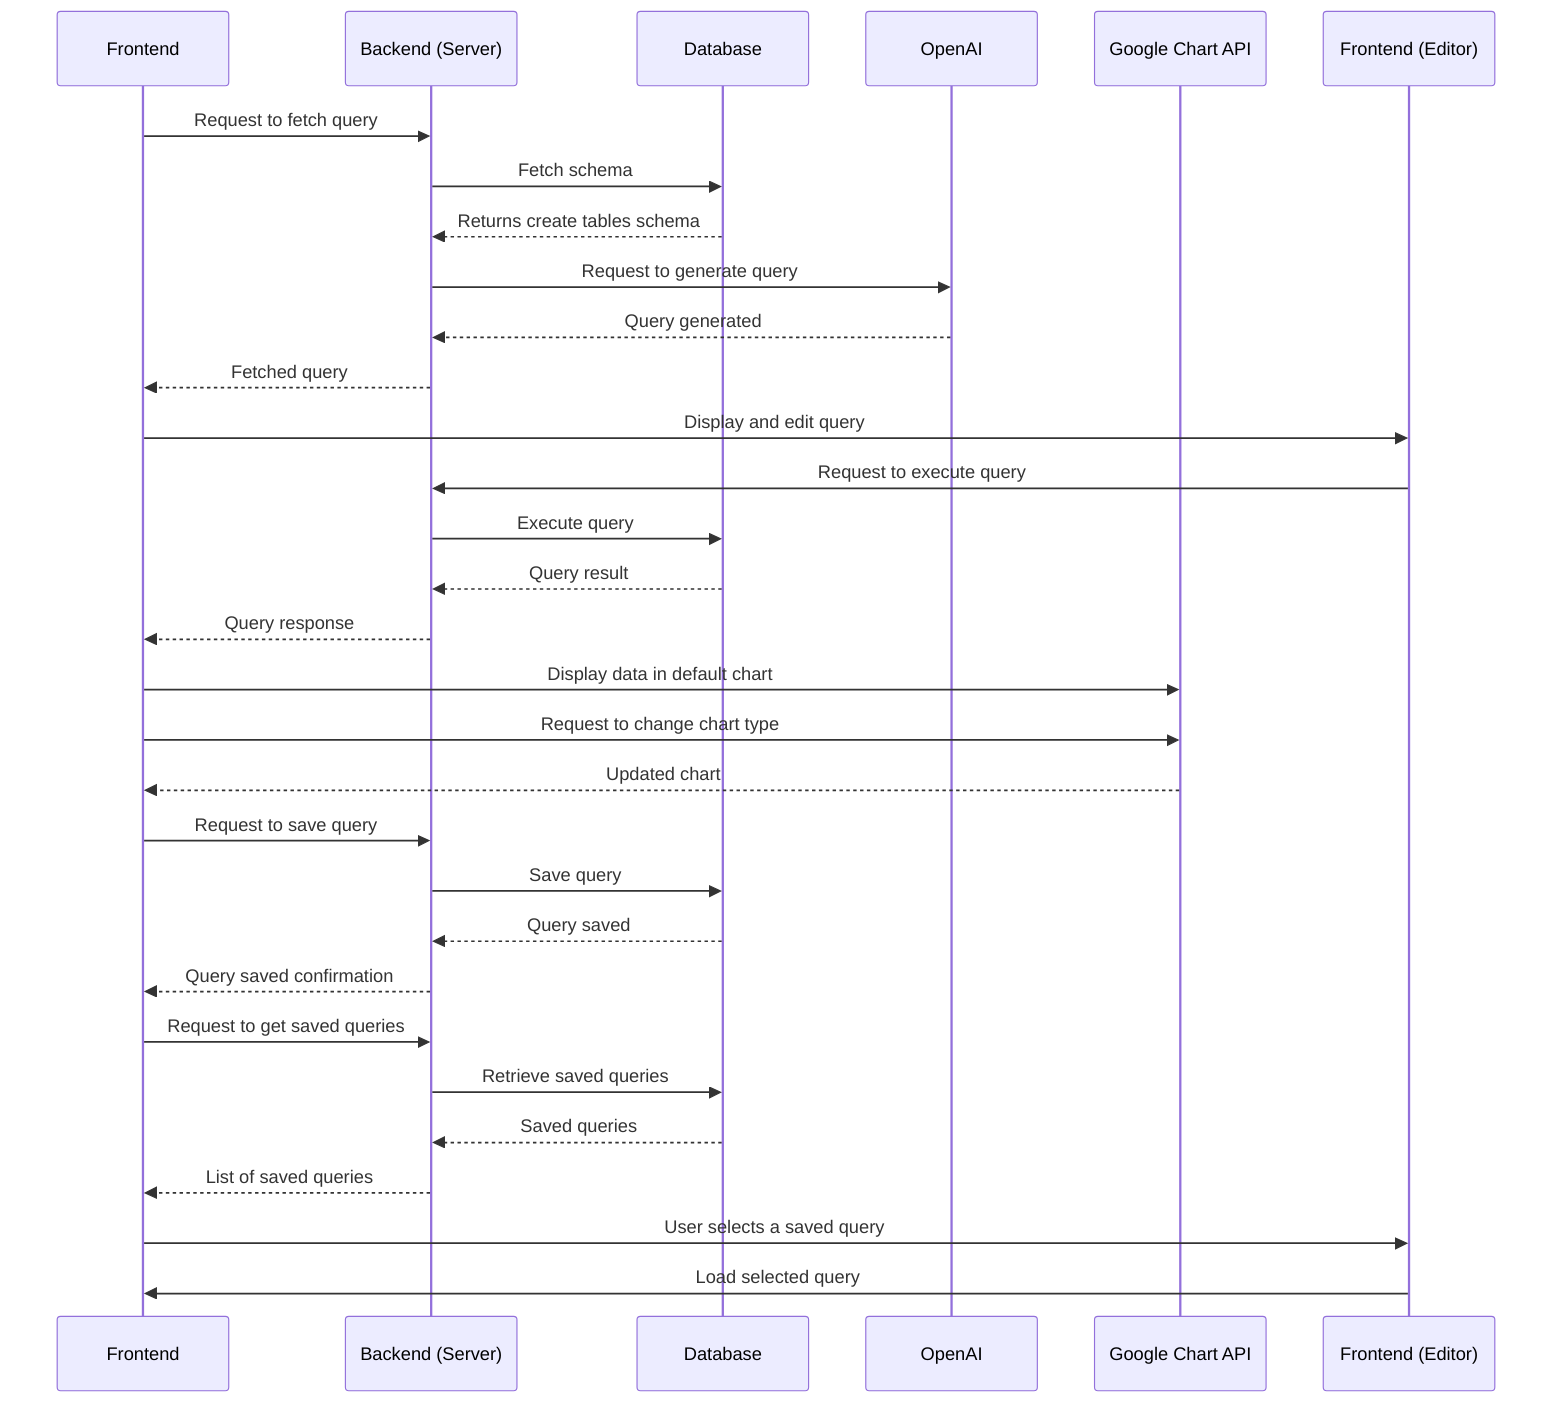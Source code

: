 sequenceDiagram
    participant UI as Frontend 
    participant Backend as Backend (Server)
    participant Database as Database
    participant OpenAI as OpenAI
    participant GoogleChart as Google Chart API
    participant Editor as Frontend (Editor)
    
    UI ->> Backend: Request to fetch query
    Backend ->> Database: Fetch schema
    Database -->> Backend: Returns create tables schema
    Backend ->> OpenAI: Request to generate query
    OpenAI -->> Backend: Query generated
    Backend -->> UI: Fetched query
    UI ->> Editor: Display and edit query
    Editor ->> Backend: Request to execute query
    Backend ->> Database: Execute query
    Database -->> Backend: Query result
    Backend -->> UI: Query response
    UI ->> GoogleChart: Display data in default chart
    UI ->> GoogleChart: Request to change chart type
    GoogleChart -->> UI: Updated chart
    UI ->> Backend: Request to save query
    Backend ->> Database: Save query
    Database -->> Backend: Query saved
    Backend -->> UI: Query saved confirmation
    UI ->> Backend: Request to get saved queries
    Backend ->> Database: Retrieve saved queries
    Database -->> Backend: Saved queries
    Backend -->> UI: List of saved queries
    UI ->> Editor: User selects a saved query
    Editor ->> UI: Load selected query